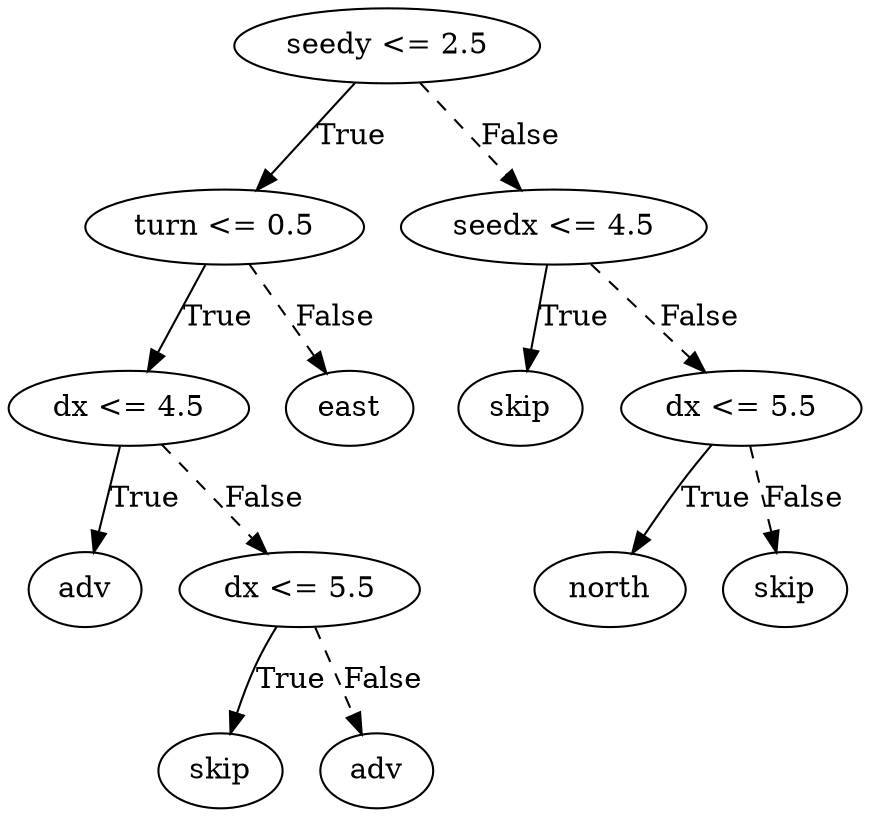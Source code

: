 digraph {
0 [label="seedy <= 2.5"];
1 [label="turn <= 0.5"];
2 [label="dx <= 4.5"];
3 [label="adv"];
2 -> 3 [label="True"];
4 [label="dx <= 5.5"];
5 [label="skip"];
4 -> 5 [label="True"];
6 [label="adv"];
4 -> 6 [style="dashed", label="False"];
2 -> 4 [style="dashed", label="False"];
1 -> 2 [label="True"];
7 [label="east"];
1 -> 7 [style="dashed", label="False"];
0 -> 1 [label="True"];
8 [label="seedx <= 4.5"];
9 [label="skip"];
8 -> 9 [label="True"];
10 [label="dx <= 5.5"];
11 [label="north"];
10 -> 11 [label="True"];
12 [label="skip"];
10 -> 12 [style="dashed", label="False"];
8 -> 10 [style="dashed", label="False"];
0 -> 8 [style="dashed", label="False"];

}